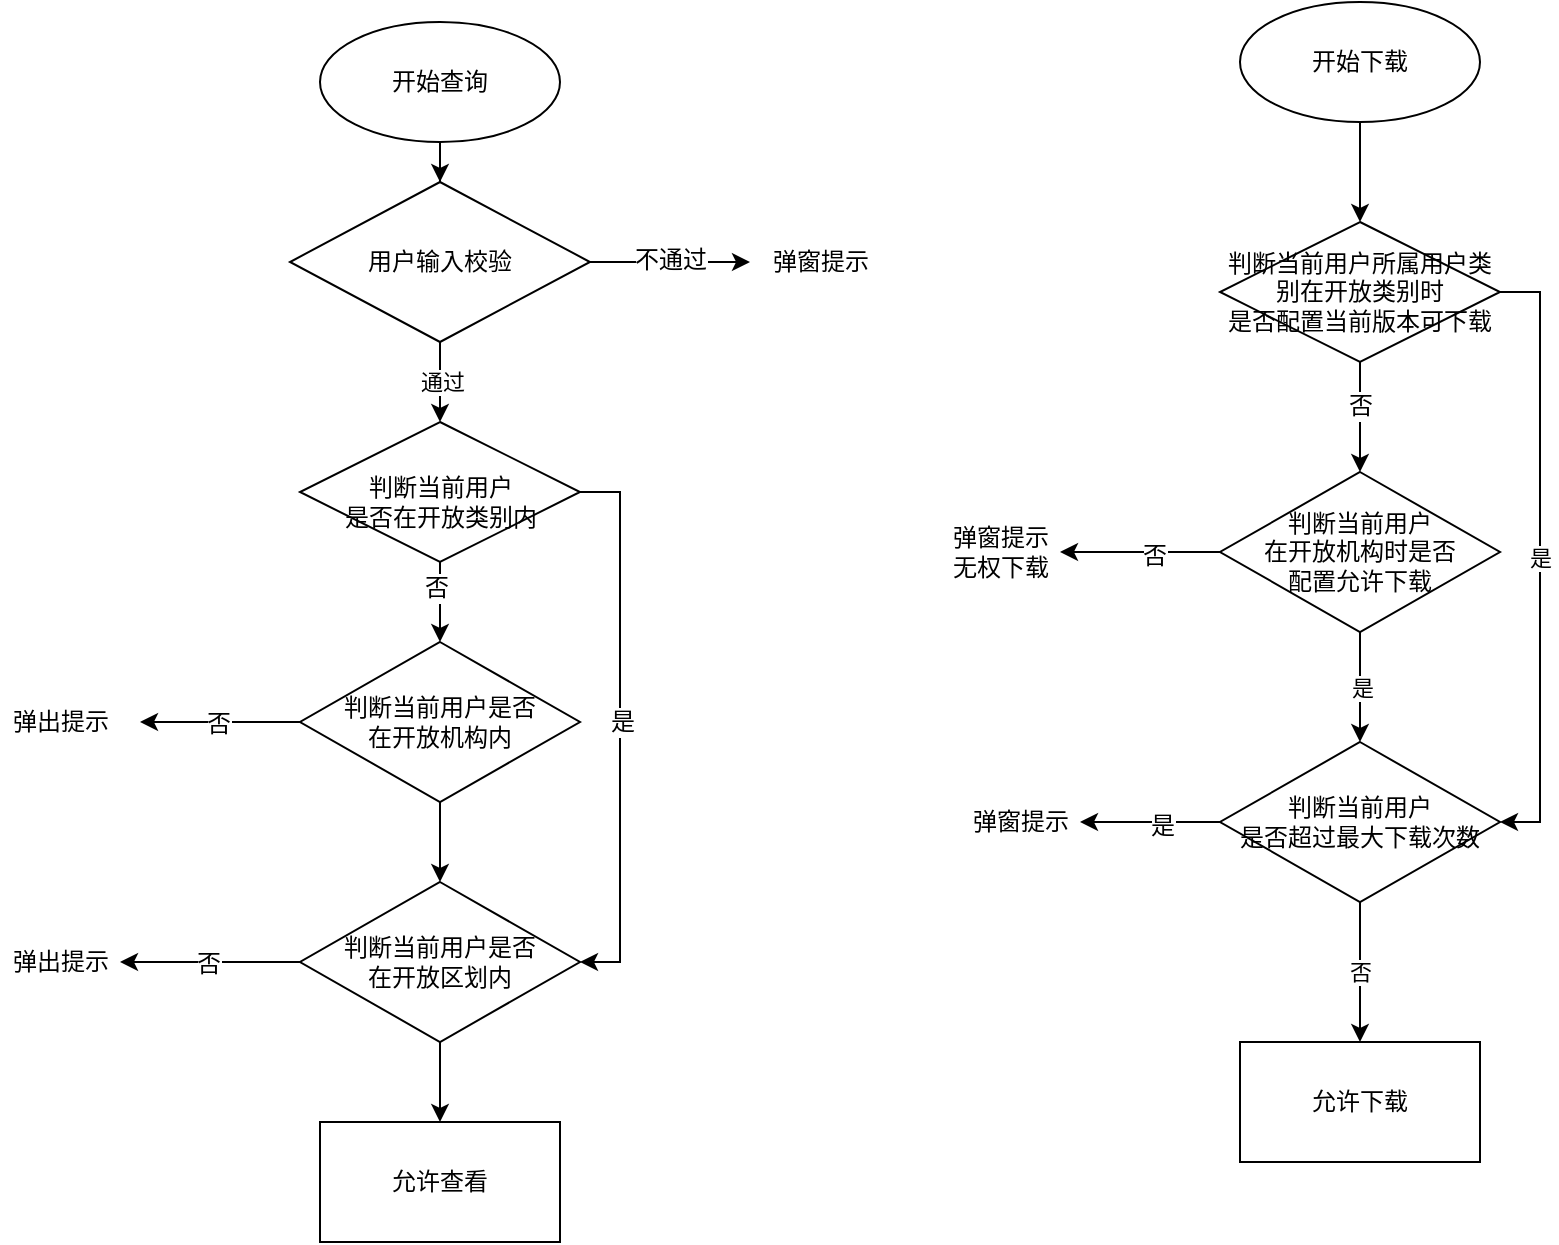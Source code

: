 <mxfile version="12.4.3" type="github" pages="1">
  <diagram id="5gbu_quEpfb1hoJVqxWO" name="第 1 页">
    <mxGraphModel dx="1184" dy="550" grid="1" gridSize="10" guides="1" tooltips="1" connect="1" arrows="1" fold="1" page="1" pageScale="1" pageWidth="827" pageHeight="1169" math="0" shadow="0">
      <root>
        <mxCell id="0"/>
        <mxCell id="1" parent="0"/>
        <mxCell id="sT0AgP6mO6MkmlARMXWD-10" style="edgeStyle=orthogonalEdgeStyle;rounded=0;orthogonalLoop=1;jettySize=auto;html=1;entryX=0.5;entryY=0;entryDx=0;entryDy=0;" edge="1" parent="1" source="sT0AgP6mO6MkmlARMXWD-2" target="sT0AgP6mO6MkmlARMXWD-3">
          <mxGeometry relative="1" as="geometry"/>
        </mxCell>
        <mxCell id="sT0AgP6mO6MkmlARMXWD-2" value="开始查询" style="ellipse;whiteSpace=wrap;html=1;" vertex="1" parent="1">
          <mxGeometry x="180" y="50" width="120" height="60" as="geometry"/>
        </mxCell>
        <mxCell id="sT0AgP6mO6MkmlARMXWD-5" value="" style="edgeStyle=orthogonalEdgeStyle;rounded=0;orthogonalLoop=1;jettySize=auto;html=1;" edge="1" parent="1" source="sT0AgP6mO6MkmlARMXWD-3">
          <mxGeometry relative="1" as="geometry">
            <mxPoint x="395" y="170" as="targetPoint"/>
          </mxGeometry>
        </mxCell>
        <mxCell id="sT0AgP6mO6MkmlARMXWD-8" value="不通过" style="text;html=1;align=center;verticalAlign=middle;resizable=0;points=[];;labelBackgroundColor=#ffffff;" vertex="1" connectable="0" parent="sT0AgP6mO6MkmlARMXWD-5">
          <mxGeometry y="2" relative="1" as="geometry">
            <mxPoint as="offset"/>
          </mxGeometry>
        </mxCell>
        <mxCell id="sT0AgP6mO6MkmlARMXWD-7" value="通过" style="edgeStyle=orthogonalEdgeStyle;rounded=0;orthogonalLoop=1;jettySize=auto;html=1;entryX=0.5;entryY=0;entryDx=0;entryDy=0;" edge="1" parent="1" source="sT0AgP6mO6MkmlARMXWD-3">
          <mxGeometry relative="1" as="geometry">
            <mxPoint x="240" y="250" as="targetPoint"/>
          </mxGeometry>
        </mxCell>
        <mxCell id="sT0AgP6mO6MkmlARMXWD-3" value="用户输入校验" style="rhombus;whiteSpace=wrap;html=1;" vertex="1" parent="1">
          <mxGeometry x="165" y="130" width="150" height="80" as="geometry"/>
        </mxCell>
        <mxCell id="sT0AgP6mO6MkmlARMXWD-9" value="弹窗提示" style="text;html=1;align=center;verticalAlign=middle;resizable=0;points=[];;autosize=1;" vertex="1" parent="1">
          <mxGeometry x="400" y="160" width="60" height="20" as="geometry"/>
        </mxCell>
        <mxCell id="sT0AgP6mO6MkmlARMXWD-14" value="" style="edgeStyle=orthogonalEdgeStyle;rounded=0;orthogonalLoop=1;jettySize=auto;html=1;" edge="1" parent="1" source="sT0AgP6mO6MkmlARMXWD-11" target="sT0AgP6mO6MkmlARMXWD-13">
          <mxGeometry relative="1" as="geometry"/>
        </mxCell>
        <mxCell id="sT0AgP6mO6MkmlARMXWD-15" value="否" style="text;html=1;align=center;verticalAlign=middle;resizable=0;points=[];;labelBackgroundColor=#ffffff;" vertex="1" connectable="0" parent="sT0AgP6mO6MkmlARMXWD-14">
          <mxGeometry x="-0.35" y="-2" relative="1" as="geometry">
            <mxPoint as="offset"/>
          </mxGeometry>
        </mxCell>
        <mxCell id="sT0AgP6mO6MkmlARMXWD-18" value="" style="edgeStyle=orthogonalEdgeStyle;rounded=0;orthogonalLoop=1;jettySize=auto;html=1;entryX=1;entryY=0.5;entryDx=0;entryDy=0;" edge="1" parent="1" source="sT0AgP6mO6MkmlARMXWD-11" target="sT0AgP6mO6MkmlARMXWD-21">
          <mxGeometry relative="1" as="geometry">
            <mxPoint x="400" y="360" as="targetPoint"/>
            <Array as="points">
              <mxPoint x="330" y="285"/>
              <mxPoint x="330" y="520"/>
            </Array>
          </mxGeometry>
        </mxCell>
        <mxCell id="sT0AgP6mO6MkmlARMXWD-19" value="是" style="text;html=1;align=center;verticalAlign=middle;resizable=0;points=[];;labelBackgroundColor=#ffffff;" vertex="1" connectable="0" parent="sT0AgP6mO6MkmlARMXWD-18">
          <mxGeometry x="-0.345" y="1" relative="1" as="geometry">
            <mxPoint y="45" as="offset"/>
          </mxGeometry>
        </mxCell>
        <mxCell id="sT0AgP6mO6MkmlARMXWD-11" value="" style="rhombus;whiteSpace=wrap;html=1;" vertex="1" parent="1">
          <mxGeometry x="170" y="250" width="140" height="70" as="geometry"/>
        </mxCell>
        <mxCell id="sT0AgP6mO6MkmlARMXWD-12" value="判断当前用户&lt;br&gt;是否在开放类别内" style="text;html=1;align=center;verticalAlign=middle;resizable=0;points=[];;autosize=1;" vertex="1" parent="1">
          <mxGeometry x="185" y="275" width="110" height="30" as="geometry"/>
        </mxCell>
        <mxCell id="sT0AgP6mO6MkmlARMXWD-22" value="" style="edgeStyle=orthogonalEdgeStyle;rounded=0;orthogonalLoop=1;jettySize=auto;html=1;" edge="1" parent="1" source="sT0AgP6mO6MkmlARMXWD-13" target="sT0AgP6mO6MkmlARMXWD-21">
          <mxGeometry relative="1" as="geometry"/>
        </mxCell>
        <mxCell id="sT0AgP6mO6MkmlARMXWD-24" value="" style="edgeStyle=orthogonalEdgeStyle;rounded=0;orthogonalLoop=1;jettySize=auto;html=1;" edge="1" parent="1" source="sT0AgP6mO6MkmlARMXWD-13">
          <mxGeometry relative="1" as="geometry">
            <mxPoint x="90" y="400" as="targetPoint"/>
          </mxGeometry>
        </mxCell>
        <mxCell id="sT0AgP6mO6MkmlARMXWD-25" value="否" style="text;html=1;align=center;verticalAlign=middle;resizable=0;points=[];;labelBackgroundColor=#ffffff;" vertex="1" connectable="0" parent="sT0AgP6mO6MkmlARMXWD-24">
          <mxGeometry x="0.025" y="2" relative="1" as="geometry">
            <mxPoint y="-2" as="offset"/>
          </mxGeometry>
        </mxCell>
        <mxCell id="sT0AgP6mO6MkmlARMXWD-13" value="判断当前用户是否&lt;br&gt;在开放机构内" style="rhombus;whiteSpace=wrap;html=1;" vertex="1" parent="1">
          <mxGeometry x="170" y="360" width="140" height="80" as="geometry"/>
        </mxCell>
        <mxCell id="sT0AgP6mO6MkmlARMXWD-31" value="" style="edgeStyle=orthogonalEdgeStyle;rounded=0;orthogonalLoop=1;jettySize=auto;html=1;" edge="1" parent="1" source="sT0AgP6mO6MkmlARMXWD-21" target="sT0AgP6mO6MkmlARMXWD-30">
          <mxGeometry relative="1" as="geometry"/>
        </mxCell>
        <mxCell id="sT0AgP6mO6MkmlARMXWD-21" value="判断当前用户是否&lt;br&gt;在开放区划内" style="rhombus;whiteSpace=wrap;html=1;" vertex="1" parent="1">
          <mxGeometry x="170" y="480" width="140" height="80" as="geometry"/>
        </mxCell>
        <mxCell id="sT0AgP6mO6MkmlARMXWD-26" value="弹出提示" style="text;html=1;align=center;verticalAlign=middle;resizable=0;points=[];;autosize=1;" vertex="1" parent="1">
          <mxGeometry x="20" y="390" width="60" height="20" as="geometry"/>
        </mxCell>
        <mxCell id="sT0AgP6mO6MkmlARMXWD-27" value="" style="edgeStyle=orthogonalEdgeStyle;rounded=0;orthogonalLoop=1;jettySize=auto;html=1;exitX=0;exitY=0.5;exitDx=0;exitDy=0;" edge="1" parent="1" source="sT0AgP6mO6MkmlARMXWD-21">
          <mxGeometry relative="1" as="geometry">
            <mxPoint x="180" y="410" as="sourcePoint"/>
            <mxPoint x="80" y="520" as="targetPoint"/>
          </mxGeometry>
        </mxCell>
        <mxCell id="sT0AgP6mO6MkmlARMXWD-28" value="否" style="text;html=1;align=center;verticalAlign=middle;resizable=0;points=[];;labelBackgroundColor=#ffffff;" vertex="1" connectable="0" parent="sT0AgP6mO6MkmlARMXWD-27">
          <mxGeometry x="0.025" y="2" relative="1" as="geometry">
            <mxPoint y="-2" as="offset"/>
          </mxGeometry>
        </mxCell>
        <mxCell id="sT0AgP6mO6MkmlARMXWD-29" value="弹出提示" style="text;html=1;align=center;verticalAlign=middle;resizable=0;points=[];;autosize=1;" vertex="1" parent="1">
          <mxGeometry x="20" y="510" width="60" height="20" as="geometry"/>
        </mxCell>
        <mxCell id="sT0AgP6mO6MkmlARMXWD-30" value="允许查看" style="rounded=0;whiteSpace=wrap;html=1;" vertex="1" parent="1">
          <mxGeometry x="180" y="600" width="120" height="60" as="geometry"/>
        </mxCell>
        <mxCell id="sT0AgP6mO6MkmlARMXWD-68" value="" style="edgeStyle=orthogonalEdgeStyle;rounded=0;orthogonalLoop=1;jettySize=auto;html=1;" edge="1" parent="1" source="sT0AgP6mO6MkmlARMXWD-34" target="sT0AgP6mO6MkmlARMXWD-44">
          <mxGeometry relative="1" as="geometry"/>
        </mxCell>
        <mxCell id="sT0AgP6mO6MkmlARMXWD-34" value="开始下载" style="ellipse;whiteSpace=wrap;html=1;" vertex="1" parent="1">
          <mxGeometry x="640" y="40" width="120" height="60" as="geometry"/>
        </mxCell>
        <mxCell id="sT0AgP6mO6MkmlARMXWD-57" value="是" style="edgeStyle=orthogonalEdgeStyle;rounded=0;orthogonalLoop=1;jettySize=auto;html=1;entryX=1;entryY=0.5;entryDx=0;entryDy=0;exitX=1;exitY=0.5;exitDx=0;exitDy=0;" edge="1" parent="1" source="sT0AgP6mO6MkmlARMXWD-44" target="sT0AgP6mO6MkmlARMXWD-72">
          <mxGeometry relative="1" as="geometry">
            <mxPoint x="760" y="440" as="targetPoint"/>
            <mxPoint x="780" y="210" as="sourcePoint"/>
          </mxGeometry>
        </mxCell>
        <mxCell id="sT0AgP6mO6MkmlARMXWD-71" value="是" style="edgeStyle=orthogonalEdgeStyle;rounded=0;orthogonalLoop=1;jettySize=auto;html=1;" edge="1" parent="1" source="sT0AgP6mO6MkmlARMXWD-49">
          <mxGeometry relative="1" as="geometry">
            <mxPoint x="700" y="410" as="targetPoint"/>
          </mxGeometry>
        </mxCell>
        <mxCell id="sT0AgP6mO6MkmlARMXWD-74" value="" style="edgeStyle=orthogonalEdgeStyle;rounded=0;orthogonalLoop=1;jettySize=auto;html=1;" edge="1" parent="1" source="sT0AgP6mO6MkmlARMXWD-49">
          <mxGeometry relative="1" as="geometry">
            <mxPoint x="550" y="315" as="targetPoint"/>
          </mxGeometry>
        </mxCell>
        <mxCell id="sT0AgP6mO6MkmlARMXWD-75" value="否" style="text;html=1;align=center;verticalAlign=middle;resizable=0;points=[];;labelBackgroundColor=#ffffff;" vertex="1" connectable="0" parent="sT0AgP6mO6MkmlARMXWD-74">
          <mxGeometry x="-0.175" y="2" relative="1" as="geometry">
            <mxPoint as="offset"/>
          </mxGeometry>
        </mxCell>
        <mxCell id="sT0AgP6mO6MkmlARMXWD-49" value="判断当前用户&lt;br&gt;在开放机构时是否&lt;br&gt;配置允许下载" style="rhombus;whiteSpace=wrap;html=1;" vertex="1" parent="1">
          <mxGeometry x="630" y="275" width="140" height="80" as="geometry"/>
        </mxCell>
        <mxCell id="sT0AgP6mO6MkmlARMXWD-69" value="" style="edgeStyle=orthogonalEdgeStyle;rounded=0;orthogonalLoop=1;jettySize=auto;html=1;" edge="1" parent="1" source="sT0AgP6mO6MkmlARMXWD-44" target="sT0AgP6mO6MkmlARMXWD-49">
          <mxGeometry relative="1" as="geometry"/>
        </mxCell>
        <mxCell id="sT0AgP6mO6MkmlARMXWD-70" value="否" style="text;html=1;align=center;verticalAlign=middle;resizable=0;points=[];;labelBackgroundColor=#ffffff;" vertex="1" connectable="0" parent="sT0AgP6mO6MkmlARMXWD-69">
          <mxGeometry x="-0.2" relative="1" as="geometry">
            <mxPoint as="offset"/>
          </mxGeometry>
        </mxCell>
        <mxCell id="sT0AgP6mO6MkmlARMXWD-44" value="判断当前用户所属用户类别在开放类别时&lt;br&gt;是否配置当前版本可下载" style="rhombus;whiteSpace=wrap;html=1;" vertex="1" parent="1">
          <mxGeometry x="630" y="150" width="140" height="70" as="geometry"/>
        </mxCell>
        <mxCell id="sT0AgP6mO6MkmlARMXWD-78" value="否" style="edgeStyle=orthogonalEdgeStyle;rounded=0;orthogonalLoop=1;jettySize=auto;html=1;" edge="1" parent="1" source="sT0AgP6mO6MkmlARMXWD-72" target="sT0AgP6mO6MkmlARMXWD-77">
          <mxGeometry relative="1" as="geometry"/>
        </mxCell>
        <mxCell id="sT0AgP6mO6MkmlARMXWD-72" value="判断当前用户&lt;br&gt;是否超过最大下载次数" style="rhombus;whiteSpace=wrap;html=1;" vertex="1" parent="1">
          <mxGeometry x="630" y="410" width="140" height="80" as="geometry"/>
        </mxCell>
        <mxCell id="sT0AgP6mO6MkmlARMXWD-76" value="弹窗提示&lt;br&gt;无权下载" style="text;html=1;align=center;verticalAlign=middle;resizable=0;points=[];;autosize=1;" vertex="1" parent="1">
          <mxGeometry x="490" y="300" width="60" height="30" as="geometry"/>
        </mxCell>
        <mxCell id="sT0AgP6mO6MkmlARMXWD-77" value="允许下载" style="rounded=0;whiteSpace=wrap;html=1;" vertex="1" parent="1">
          <mxGeometry x="640" y="560" width="120" height="60" as="geometry"/>
        </mxCell>
        <mxCell id="sT0AgP6mO6MkmlARMXWD-79" value="" style="edgeStyle=orthogonalEdgeStyle;rounded=0;orthogonalLoop=1;jettySize=auto;html=1;exitX=0;exitY=0.5;exitDx=0;exitDy=0;" edge="1" parent="1" source="sT0AgP6mO6MkmlARMXWD-72">
          <mxGeometry relative="1" as="geometry">
            <mxPoint x="640" y="325" as="sourcePoint"/>
            <mxPoint x="560" y="450" as="targetPoint"/>
            <Array as="points">
              <mxPoint x="580" y="450"/>
              <mxPoint x="580" y="450"/>
            </Array>
          </mxGeometry>
        </mxCell>
        <mxCell id="sT0AgP6mO6MkmlARMXWD-80" value="是" style="text;html=1;align=center;verticalAlign=middle;resizable=0;points=[];;labelBackgroundColor=#ffffff;" vertex="1" connectable="0" parent="sT0AgP6mO6MkmlARMXWD-79">
          <mxGeometry x="-0.175" y="2" relative="1" as="geometry">
            <mxPoint as="offset"/>
          </mxGeometry>
        </mxCell>
        <mxCell id="sT0AgP6mO6MkmlARMXWD-81" value="弹窗提示" style="text;html=1;align=center;verticalAlign=middle;resizable=0;points=[];;autosize=1;" vertex="1" parent="1">
          <mxGeometry x="500" y="440" width="60" height="20" as="geometry"/>
        </mxCell>
      </root>
    </mxGraphModel>
  </diagram>
</mxfile>
